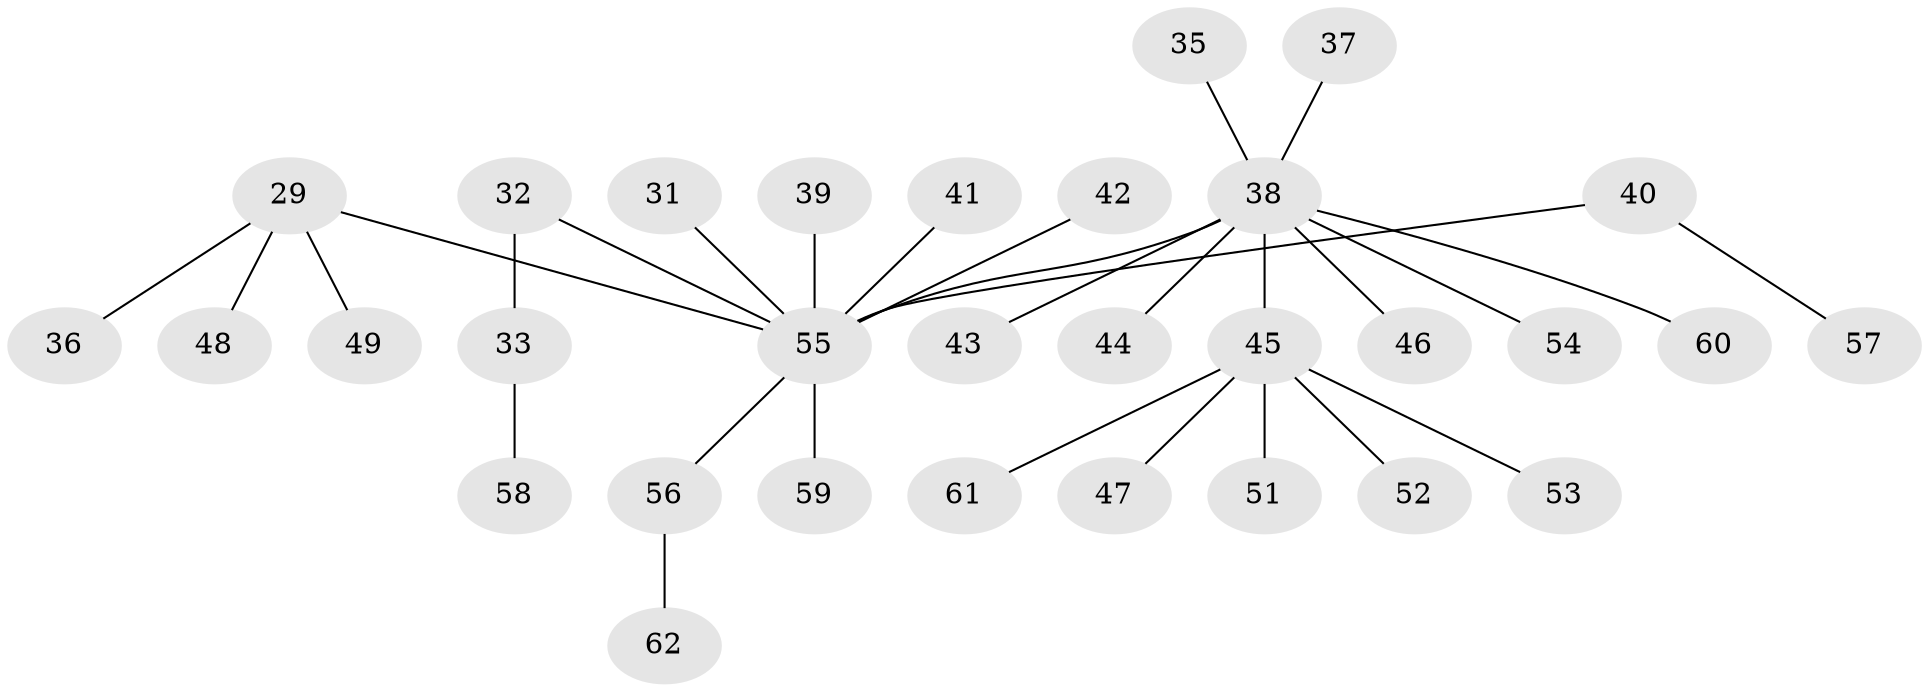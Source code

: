 // original degree distribution, {6: 0.06451612903225806, 4: 0.08064516129032258, 5: 0.03225806451612903, 2: 0.14516129032258066, 1: 0.6129032258064516, 3: 0.06451612903225806}
// Generated by graph-tools (version 1.1) at 2025/52/03/09/25 04:52:58]
// undirected, 31 vertices, 30 edges
graph export_dot {
graph [start="1"]
  node [color=gray90,style=filled];
  29 [super="+8+10+17"];
  31;
  32;
  33;
  35;
  36;
  37;
  38 [super="+5+14+25+11+22+27"];
  39;
  40 [super="+34+15+20+21+28"];
  41;
  42;
  43;
  44;
  45 [super="+24"];
  46;
  47;
  48;
  49;
  51;
  52;
  53;
  54;
  55 [super="+6+13+16+50+23+30"];
  56;
  57;
  58;
  59;
  60;
  61;
  62;
  29 -- 36;
  29 -- 48;
  29 -- 49;
  29 -- 55;
  31 -- 55;
  32 -- 33;
  32 -- 55;
  33 -- 58;
  35 -- 38;
  37 -- 38;
  38 -- 44;
  38 -- 54;
  38 -- 45;
  38 -- 43;
  38 -- 46;
  38 -- 55;
  38 -- 60;
  39 -- 55;
  40 -- 57;
  40 -- 55;
  41 -- 55;
  42 -- 55;
  45 -- 51;
  45 -- 61;
  45 -- 52;
  45 -- 53;
  45 -- 47;
  55 -- 59;
  55 -- 56;
  56 -- 62;
}
